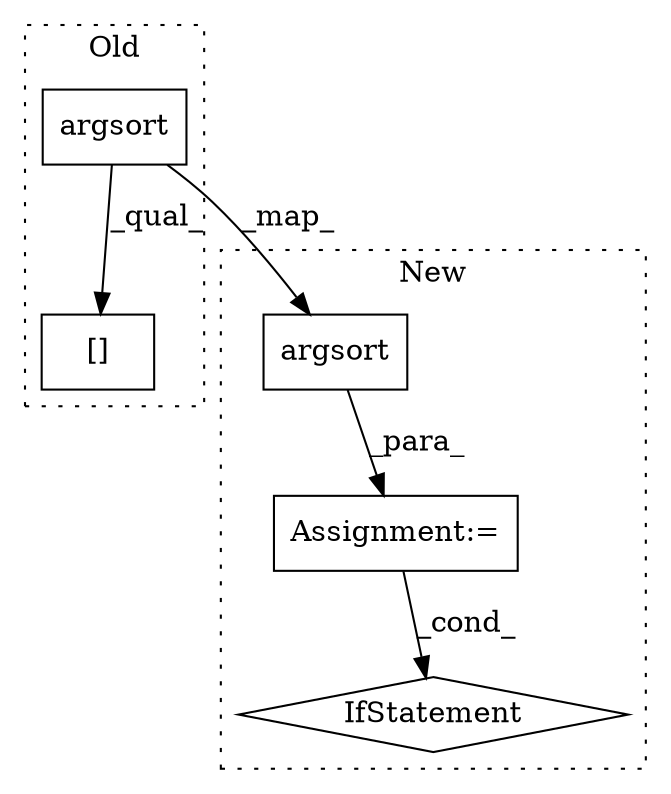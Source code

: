 digraph G {
subgraph cluster0 {
1 [label="argsort" a="32" s="1420,1442" l="8,1" shape="box"];
3 [label="[]" a="2" s="1641,1660" l="18,1" shape="box"];
label = "Old";
style="dotted";
}
subgraph cluster1 {
2 [label="argsort" a="32" s="1244,1266" l="8,1" shape="box"];
4 [label="Assignment:=" a="7" s="1293,1366" l="53,2" shape="box"];
5 [label="IfStatement" a="25" s="1478,1488" l="4,2" shape="diamond"];
label = "New";
style="dotted";
}
1 -> 2 [label="_map_"];
1 -> 3 [label="_qual_"];
2 -> 4 [label="_para_"];
4 -> 5 [label="_cond_"];
}